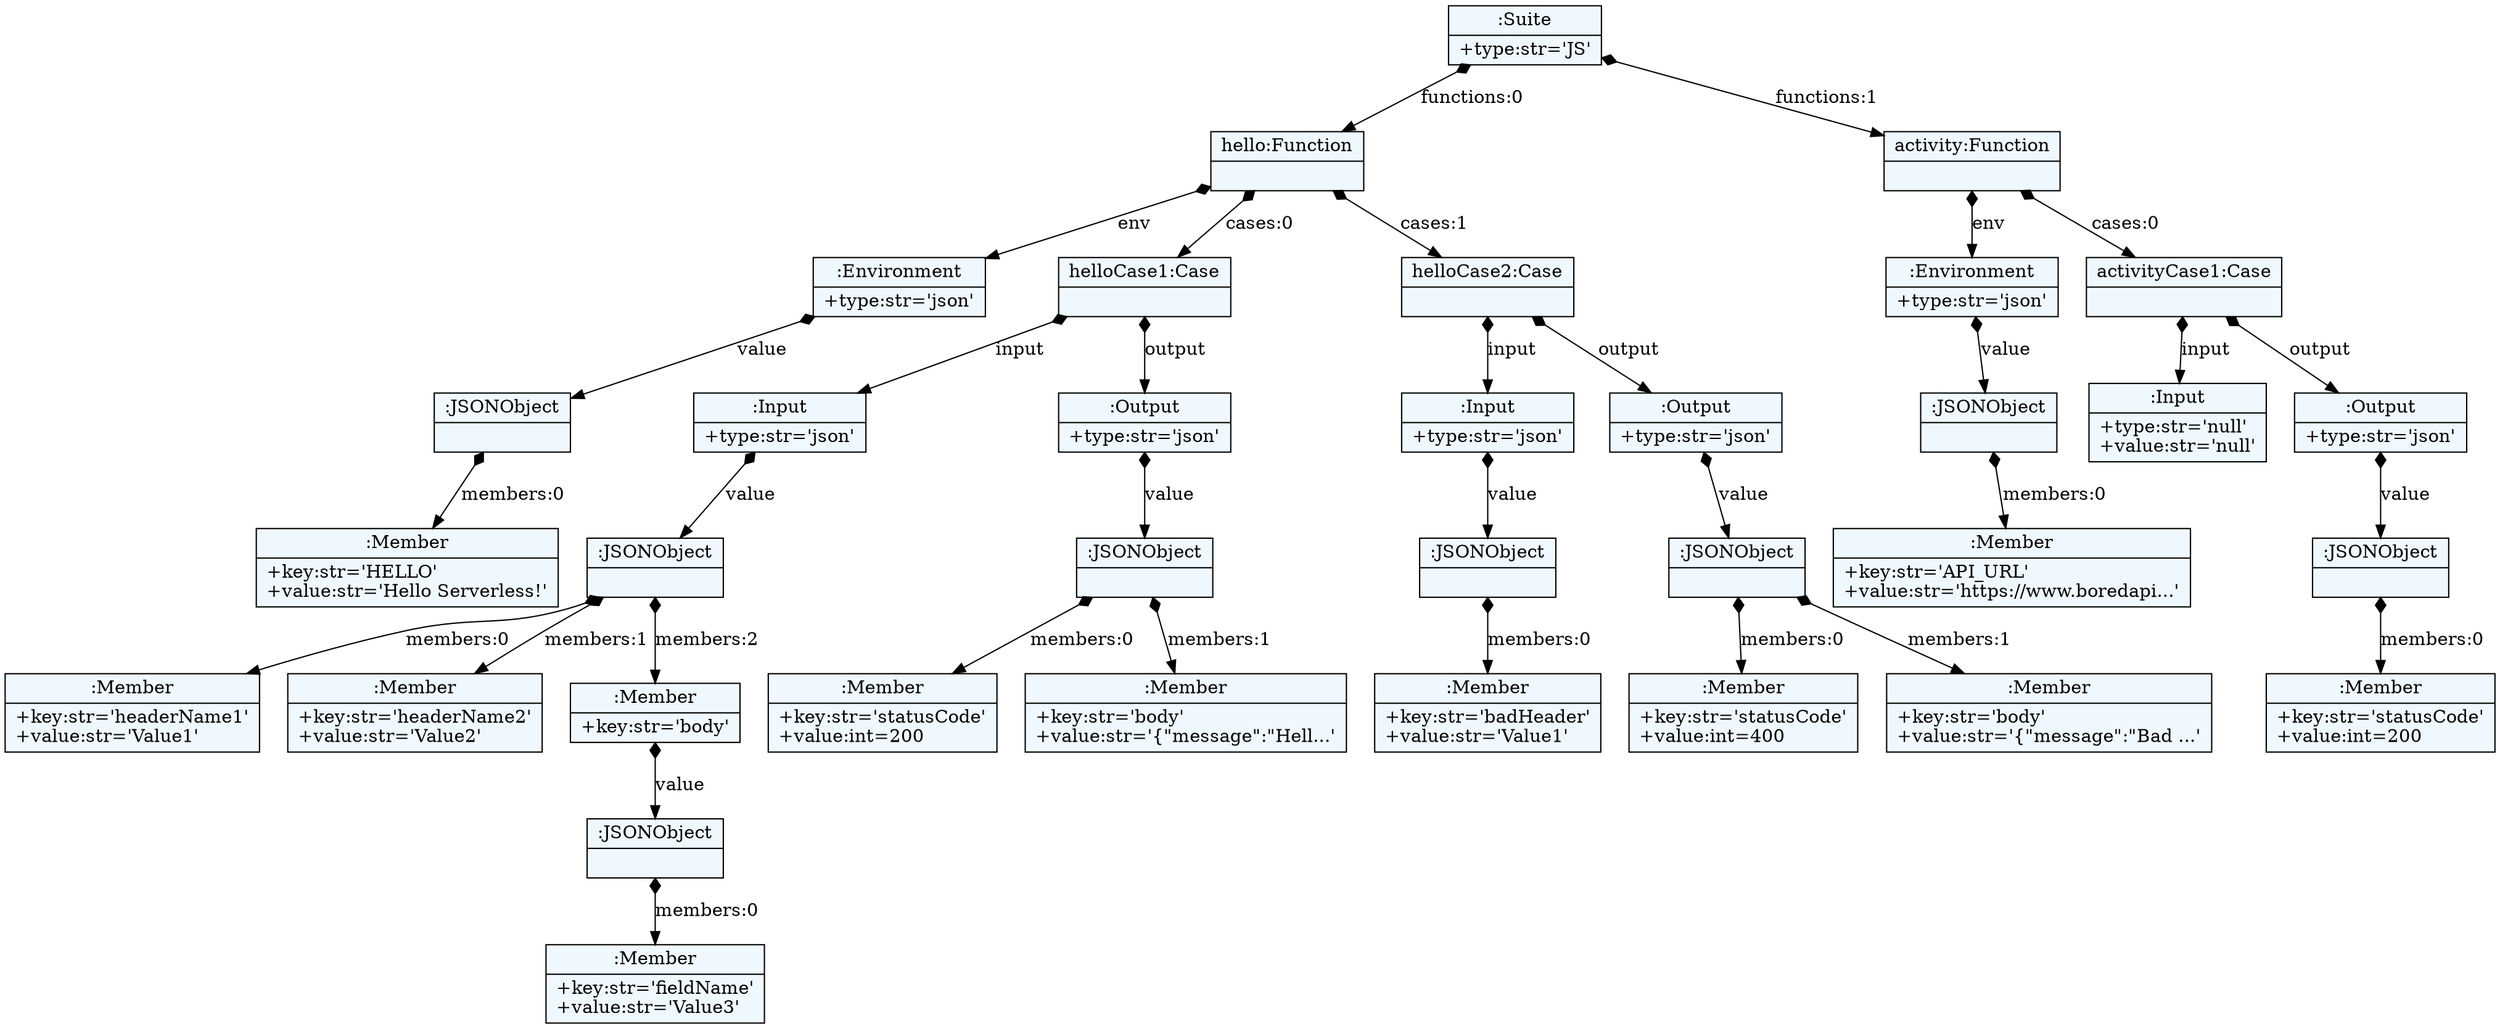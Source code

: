 
    digraph textX {
    fontname = "Bitstream Vera Sans"
    fontsize = 8
    node[
        shape=record,
        style=filled,
        fillcolor=aliceblue
    ]
    nodesep = 0.3
    edge[dir=black,arrowtail=empty]


4315888560 -> 4315888368 [label="functions:0" arrowtail=diamond dir=both]
4315888368 -> 4315888176 [label="env" arrowtail=diamond dir=both]
4315888176 -> 4315889568 [label="value" arrowtail=diamond dir=both]
4315889568 -> 4315887696 [label="members:0" arrowtail=diamond dir=both]
4315887696[label="{:Member|+key:str='HELLO'\l+value:str='Hello Serverless!'\l}"]
4315889568[label="{:JSONObject|}"]
4315888176[label="{:Environment|+type:str='json'\l}"]
4315888368 -> 4315887888 [label="cases:0" arrowtail=diamond dir=both]
4315887888 -> 4315887552 [label="input" arrowtail=diamond dir=both]
4315887552 -> 4315887504 [label="value" arrowtail=diamond dir=both]
4315887504 -> 4315887312 [label="members:0" arrowtail=diamond dir=both]
4315887312[label="{:Member|+key:str='headerName1'\l+value:str='Value1'\l}"]
4315887504 -> 4315887216 [label="members:1" arrowtail=diamond dir=both]
4315887216[label="{:Member|+key:str='headerName2'\l+value:str='Value2'\l}"]
4315887504 -> 4315887120 [label="members:2" arrowtail=diamond dir=both]
4315887120 -> 4315886976 [label="value" arrowtail=diamond dir=both]
4315886976 -> 4315886784 [label="members:0" arrowtail=diamond dir=both]
4315886784[label="{:Member|+key:str='fieldName'\l+value:str='Value3'\l}"]
4315886976[label="{:JSONObject|}"]
4315887120[label="{:Member|+key:str='body'\l}"]
4315887504[label="{:JSONObject|}"]
4315887552[label="{:Input|+type:str='json'\l}"]
4315887888 -> 4315887600 [label="output" arrowtail=diamond dir=both]
4315887600 -> 4315887024 [label="value" arrowtail=diamond dir=both]
4315887024 -> 4315886640 [label="members:0" arrowtail=diamond dir=both]
4315886640[label="{:Member|+key:str='statusCode'\l+value:int=200\l}"]
4315887024 -> 4315886544 [label="members:1" arrowtail=diamond dir=both]
4315886544[label="{:Member|+key:str='body'\l+value:str='\{\"message\":\"Hell...'\l}"]
4315887024[label="{:JSONObject|}"]
4315887600[label="{:Output|+type:str='json'\l}"]
4315887888[label="{helloCase1:Case|}"]
4315888368 -> 4315887840 [label="cases:1" arrowtail=diamond dir=both]
4315887840 -> 4315887360 [label="input" arrowtail=diamond dir=both]
4315887360 -> 4315886448 [label="value" arrowtail=diamond dir=both]
4315886448 -> 4315886256 [label="members:0" arrowtail=diamond dir=both]
4315886256[label="{:Member|+key:str='badHeader'\l+value:str='Value1'\l}"]
4315886448[label="{:JSONObject|}"]
4315887360[label="{:Input|+type:str='json'\l}"]
4315887840 -> 4315886688 [label="output" arrowtail=diamond dir=both]
4315886688 -> 4315886160 [label="value" arrowtail=diamond dir=both]
4315886160 -> 4315885968 [label="members:0" arrowtail=diamond dir=both]
4315885968[label="{:Member|+key:str='statusCode'\l+value:int=400\l}"]
4315886160 -> 4315885872 [label="members:1" arrowtail=diamond dir=both]
4315885872[label="{:Member|+key:str='body'\l+value:str='\{\"message\":\"Bad ...'\l}"]
4315886160[label="{:JSONObject|}"]
4315886688[label="{:Output|+type:str='json'\l}"]
4315887840[label="{helloCase2:Case|}"]
4315888368[label="{hello:Function|}"]
4315888560 -> 4315888272 [label="functions:1" arrowtail=diamond dir=both]
4315888272 -> 4315889616 [label="env" arrowtail=diamond dir=both]
4315889616 -> 4315886064 [label="value" arrowtail=diamond dir=both]
4315886064 -> 4315885632 [label="members:0" arrowtail=diamond dir=both]
4315885632[label="{:Member|+key:str='API_URL'\l+value:str='https://www.boredapi...'\l}"]
4315886064[label="{:JSONObject|}"]
4315889616[label="{:Environment|+type:str='json'\l}"]
4315888272 -> 4315885728 [label="cases:0" arrowtail=diamond dir=both]
4315885728 -> 4315009088 [label="input" arrowtail=diamond dir=both]
4315009088[label="{:Input|+type:str='null'\l+value:str='null'\l}"]
4315885728 -> 4315009184 [label="output" arrowtail=diamond dir=both]
4315009184 -> 4315009328 [label="value" arrowtail=diamond dir=both]
4315009328 -> 4315009520 [label="members:0" arrowtail=diamond dir=both]
4315009520[label="{:Member|+key:str='statusCode'\l+value:int=200\l}"]
4315009328[label="{:JSONObject|}"]
4315009184[label="{:Output|+type:str='json'\l}"]
4315885728[label="{activityCase1:Case|}"]
4315888272[label="{activity:Function|}"]
4315888560[label="{:Suite|+type:str='JS'\l}"]

}

